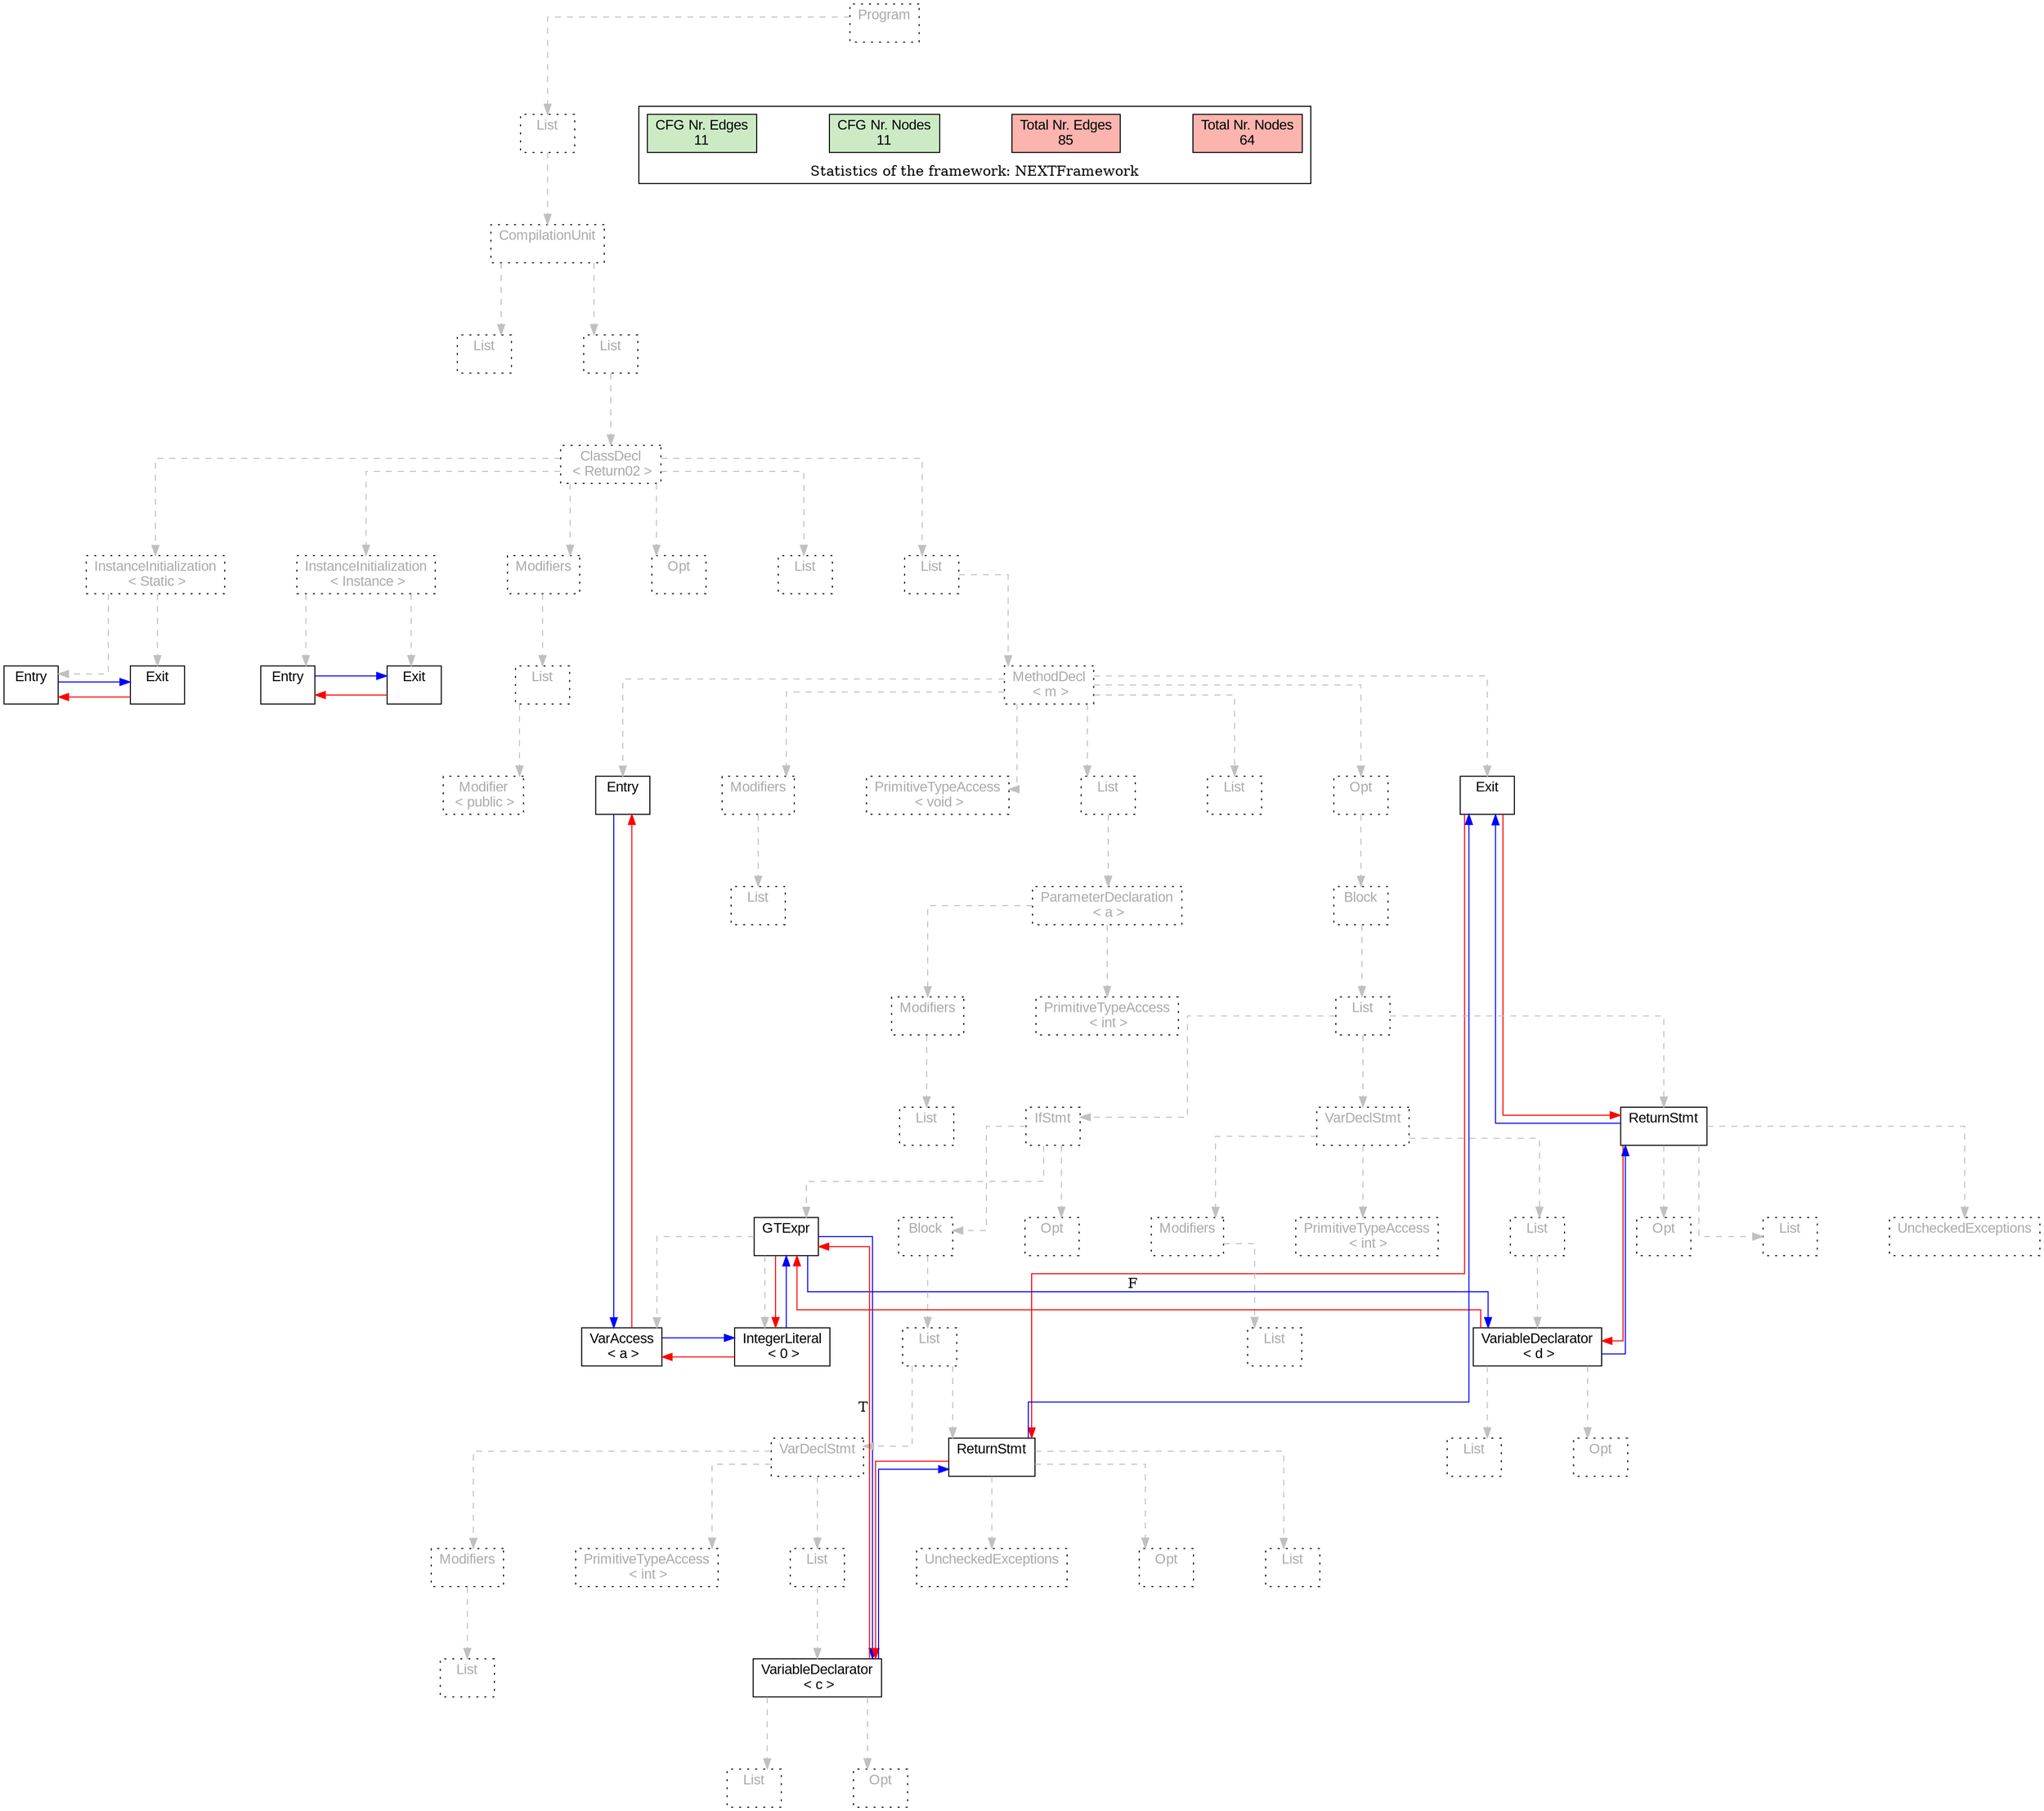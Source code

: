 digraph G {
graph [splines=ortho, nodesep="1", ranksep="1"]
node [shape=rect, fontname=Arial];
{ rank = same; "Program[0]"}
{ rank = same; "List[1]"}
{ rank = same; "CompilationUnit[2]"}
{ rank = same; "List[3]"; "List[4]"}
{ rank = same; "ClassDecl[5]"}
{ rank = same; "Modifiers[22]"; "Opt[25]"; "List[26]"; "List[27]"; "InstanceInitialization[6]"; "InstanceInitialization[14]"}
{ rank = same; "List[23]"; "MethodDecl[28]"; "Entry[7]"; "Exit[8]"; "Entry[15]"; "Exit[16]"}
{ rank = same; "Modifier[24]"; "Entry[29]"; "Modifiers[30]"; "PrimitiveTypeAccess[32]"; "List[33]"; "List[38]"; "Opt[39]"; "Exit[40]"}
{ rank = same; "List[31]"; "ParameterDeclaration[34]"; "Block[40]"}
{ rank = same; "Modifiers[35]"; "PrimitiveTypeAccess[37]"; "List[41]"}
{ rank = same; "List[36]"; "IfStmt[42]"; "VarDeclStmt[60]"; "ReturnStmt[68]"}
{ rank = same; "GTExpr[43]"; "Block[46]"; "Opt[59]"; "Modifiers[61]"; "PrimitiveTypeAccess[63]"; "List[64]"; "Opt[69]"; "List[70]"; "UncheckedExceptions[69]"}
{ rank = same; "VarAccess[44]"; "IntegerLiteral[45]"; "List[47]"; "List[62]"; "VariableDeclarator[65]"}
{ rank = same; "VarDeclStmt[48]"; "ReturnStmt[56]"; "List[66]"; "Opt[67]"}
{ rank = same; "Modifiers[49]"; "PrimitiveTypeAccess[51]"; "List[52]"; "Opt[57]"; "List[58]"; "UncheckedExceptions[57]"}
{ rank = same; "List[50]"; "VariableDeclarator[53]"}
{ rank = same; "List[54]"; "Opt[55]"}
"Program[0]" [label="Program\n ", style= dotted   fillcolor="#eeeeee" fontcolor="#aaaaaa"  ]
"List[1]" [label="List\n ", style= dotted   fillcolor="#eeeeee" fontcolor="#aaaaaa"  ]
"CompilationUnit[2]" [label="CompilationUnit\n ", style= dotted   fillcolor="#eeeeee" fontcolor="#aaaaaa"  ]
"List[3]" [label="List\n ", style= dotted   fillcolor="#eeeeee" fontcolor="#aaaaaa"  ]
"List[4]" [label="List\n ", style= dotted   fillcolor="#eeeeee" fontcolor="#aaaaaa"  ]
"ClassDecl[5]" [label="ClassDecl\n < Return02 >", style= dotted   fillcolor="#eeeeee" fontcolor="#aaaaaa"  ]
"Modifiers[22]" [label="Modifiers\n ", style= dotted   fillcolor="#eeeeee" fontcolor="#aaaaaa"  ]
"List[23]" [label="List\n ", style= dotted   fillcolor="#eeeeee" fontcolor="#aaaaaa"  ]
"Modifier[24]" [label="Modifier\n < public >", style= dotted   fillcolor="#eeeeee" fontcolor="#aaaaaa"  ]
"Opt[25]" [label="Opt\n ", style= dotted   fillcolor="#eeeeee" fontcolor="#aaaaaa"  ]
"List[26]" [label="List\n ", style= dotted   fillcolor="#eeeeee" fontcolor="#aaaaaa"  ]
"List[27]" [label="List\n ", style= dotted   fillcolor="#eeeeee" fontcolor="#aaaaaa"  ]
"MethodDecl[28]" [label="MethodDecl\n < m >", style= dotted   fillcolor="#eeeeee" fontcolor="#aaaaaa"  ]
"Entry[29]" [label="Entry\n ", fillcolor=white   style=filled  ]
"Modifiers[30]" [label="Modifiers\n ", style= dotted   fillcolor="#eeeeee" fontcolor="#aaaaaa"  ]
"List[31]" [label="List\n ", style= dotted   fillcolor="#eeeeee" fontcolor="#aaaaaa"  ]
"PrimitiveTypeAccess[32]" [label="PrimitiveTypeAccess\n < void >", style= dotted   fillcolor="#eeeeee" fontcolor="#aaaaaa"  ]
"List[33]" [label="List\n ", style= dotted   fillcolor="#eeeeee" fontcolor="#aaaaaa"  ]
"ParameterDeclaration[34]" [label="ParameterDeclaration\n < a >", style= dotted   fillcolor="#eeeeee" fontcolor="#aaaaaa"  ]
"Modifiers[35]" [label="Modifiers\n ", style= dotted   fillcolor="#eeeeee" fontcolor="#aaaaaa"  ]
"List[36]" [label="List\n ", style= dotted   fillcolor="#eeeeee" fontcolor="#aaaaaa"  ]
"PrimitiveTypeAccess[37]" [label="PrimitiveTypeAccess\n < int >", style= dotted   fillcolor="#eeeeee" fontcolor="#aaaaaa"  ]
"List[38]" [label="List\n ", style= dotted   fillcolor="#eeeeee" fontcolor="#aaaaaa"  ]
"Opt[39]" [label="Opt\n ", style= dotted   fillcolor="#eeeeee" fontcolor="#aaaaaa"  ]
"Block[40]" [label="Block\n ", style= dotted   fillcolor="#eeeeee" fontcolor="#aaaaaa"  ]
"List[41]" [label="List\n ", style= dotted   fillcolor="#eeeeee" fontcolor="#aaaaaa"  ]
"IfStmt[42]" [label="IfStmt\n ", style= dotted   fillcolor="#eeeeee" fontcolor="#aaaaaa"  ]
"GTExpr[43]" [label="GTExpr\n ", fillcolor=white   style=filled  ]
"VarAccess[44]" [label="VarAccess\n < a >", fillcolor=white   style=filled  ]
"IntegerLiteral[45]" [label="IntegerLiteral\n < 0 >", fillcolor=white   style=filled  ]
"Block[46]" [label="Block\n ", style= dotted   fillcolor="#eeeeee" fontcolor="#aaaaaa"  ]
"List[47]" [label="List\n ", style= dotted   fillcolor="#eeeeee" fontcolor="#aaaaaa"  ]
"VarDeclStmt[48]" [label="VarDeclStmt\n ", style= dotted   fillcolor="#eeeeee" fontcolor="#aaaaaa"  ]
"Modifiers[49]" [label="Modifiers\n ", style= dotted   fillcolor="#eeeeee" fontcolor="#aaaaaa"  ]
"List[50]" [label="List\n ", style= dotted   fillcolor="#eeeeee" fontcolor="#aaaaaa"  ]
"PrimitiveTypeAccess[51]" [label="PrimitiveTypeAccess\n < int >", style= dotted   fillcolor="#eeeeee" fontcolor="#aaaaaa"  ]
"List[52]" [label="List\n ", style= dotted   fillcolor="#eeeeee" fontcolor="#aaaaaa"  ]
"VariableDeclarator[53]" [label="VariableDeclarator\n < c >", fillcolor=white   style=filled  ]
"List[54]" [label="List\n ", style= dotted   fillcolor="#eeeeee" fontcolor="#aaaaaa"  ]
"Opt[55]" [label="Opt\n ", style= dotted   fillcolor="#eeeeee" fontcolor="#aaaaaa"  ]
"ReturnStmt[56]" [label="ReturnStmt\n ", fillcolor=white   style=filled  ]
"Opt[57]" [label="Opt\n ", style= dotted   fillcolor="#eeeeee" fontcolor="#aaaaaa"  ]
"List[58]" [label="List\n ", style= dotted   fillcolor="#eeeeee" fontcolor="#aaaaaa"  ]
"UncheckedExceptions[57]" [label="UncheckedExceptions\n ", style= dotted   fillcolor="#eeeeee" fontcolor="#aaaaaa"  ]
"Opt[59]" [label="Opt\n ", style= dotted   fillcolor="#eeeeee" fontcolor="#aaaaaa"  ]
"VarDeclStmt[60]" [label="VarDeclStmt\n ", style= dotted   fillcolor="#eeeeee" fontcolor="#aaaaaa"  ]
"Modifiers[61]" [label="Modifiers\n ", style= dotted   fillcolor="#eeeeee" fontcolor="#aaaaaa"  ]
"List[62]" [label="List\n ", style= dotted   fillcolor="#eeeeee" fontcolor="#aaaaaa"  ]
"PrimitiveTypeAccess[63]" [label="PrimitiveTypeAccess\n < int >", style= dotted   fillcolor="#eeeeee" fontcolor="#aaaaaa"  ]
"List[64]" [label="List\n ", style= dotted   fillcolor="#eeeeee" fontcolor="#aaaaaa"  ]
"VariableDeclarator[65]" [label="VariableDeclarator\n < d >", fillcolor=white   style=filled  ]
"List[66]" [label="List\n ", style= dotted   fillcolor="#eeeeee" fontcolor="#aaaaaa"  ]
"Opt[67]" [label="Opt\n ", style= dotted   fillcolor="#eeeeee" fontcolor="#aaaaaa"  ]
"ReturnStmt[68]" [label="ReturnStmt\n ", fillcolor=white   style=filled  ]
"Opt[69]" [label="Opt\n ", style= dotted   fillcolor="#eeeeee" fontcolor="#aaaaaa"  ]
"List[70]" [label="List\n ", style= dotted   fillcolor="#eeeeee" fontcolor="#aaaaaa"  ]
"UncheckedExceptions[69]" [label="UncheckedExceptions\n ", style= dotted   fillcolor="#eeeeee" fontcolor="#aaaaaa"  ]
"Exit[40]" [label="Exit\n ", fillcolor=white   style=filled  ]
"InstanceInitialization[6]" [label="InstanceInitialization\n < Instance >", style= dotted   fillcolor="#eeeeee" fontcolor="#aaaaaa"  ]
"Entry[7]" [label="Entry\n ", fillcolor=white   style=filled  ]
"Exit[8]" [label="Exit\n ", fillcolor=white   style=filled  ]
"InstanceInitialization[14]" [label="InstanceInitialization\n < Static >", style= dotted   fillcolor="#eeeeee" fontcolor="#aaaaaa"  ]
"Entry[15]" [label="Entry\n ", fillcolor=white   style=filled  ]
"Exit[16]" [label="Exit\n ", fillcolor=white   style=filled  ]
"CompilationUnit[2]" -> "List[3]" [style=dashed, color=gray]
"List[23]" -> "Modifier[24]" [style=dashed, color=gray]
"Modifiers[22]" -> "List[23]" [style=dashed, color=gray]
"ClassDecl[5]" -> "Modifiers[22]" [style=dashed, color=gray]
"ClassDecl[5]" -> "Opt[25]" [style=dashed, color=gray]
"ClassDecl[5]" -> "List[26]" [style=dashed, color=gray]
"MethodDecl[28]" -> "Entry[29]" [style=dashed, color=gray]
"Modifiers[30]" -> "List[31]" [style=dashed, color=gray]
"MethodDecl[28]" -> "Modifiers[30]" [style=dashed, color=gray]
"MethodDecl[28]" -> "PrimitiveTypeAccess[32]" [style=dashed, color=gray]
"Modifiers[35]" -> "List[36]" [style=dashed, color=gray]
"ParameterDeclaration[34]" -> "Modifiers[35]" [style=dashed, color=gray]
"ParameterDeclaration[34]" -> "PrimitiveTypeAccess[37]" [style=dashed, color=gray]
"List[33]" -> "ParameterDeclaration[34]" [style=dashed, color=gray]
"MethodDecl[28]" -> "List[33]" [style=dashed, color=gray]
"MethodDecl[28]" -> "List[38]" [style=dashed, color=gray]
"GTExpr[43]" -> "VarAccess[44]" [style=dashed, color=gray]
"GTExpr[43]" -> "IntegerLiteral[45]" [style=dashed, color=gray]
"IfStmt[42]" -> "GTExpr[43]" [style=dashed, color=gray]
"Modifiers[49]" -> "List[50]" [style=dashed, color=gray]
"VarDeclStmt[48]" -> "Modifiers[49]" [style=dashed, color=gray]
"VarDeclStmt[48]" -> "PrimitiveTypeAccess[51]" [style=dashed, color=gray]
"VariableDeclarator[53]" -> "List[54]" [style=dashed, color=gray]
"VariableDeclarator[53]" -> "Opt[55]" [style=dashed, color=gray]
"List[52]" -> "VariableDeclarator[53]" [style=dashed, color=gray]
"VarDeclStmt[48]" -> "List[52]" [style=dashed, color=gray]
"List[47]" -> "VarDeclStmt[48]" [style=dashed, color=gray]
"ReturnStmt[56]" -> "Opt[57]" [style=dashed, color=gray]
"ReturnStmt[56]" -> "List[58]" [style=dashed, color=gray]
"ReturnStmt[56]" -> "UncheckedExceptions[57]" [style=dashed, color=gray]
"List[47]" -> "ReturnStmt[56]" [style=dashed, color=gray]
"Block[46]" -> "List[47]" [style=dashed, color=gray]
"IfStmt[42]" -> "Block[46]" [style=dashed, color=gray]
"IfStmt[42]" -> "Opt[59]" [style=dashed, color=gray]
"List[41]" -> "IfStmt[42]" [style=dashed, color=gray]
"Modifiers[61]" -> "List[62]" [style=dashed, color=gray]
"VarDeclStmt[60]" -> "Modifiers[61]" [style=dashed, color=gray]
"VarDeclStmt[60]" -> "PrimitiveTypeAccess[63]" [style=dashed, color=gray]
"VariableDeclarator[65]" -> "List[66]" [style=dashed, color=gray]
"VariableDeclarator[65]" -> "Opt[67]" [style=dashed, color=gray]
"List[64]" -> "VariableDeclarator[65]" [style=dashed, color=gray]
"VarDeclStmt[60]" -> "List[64]" [style=dashed, color=gray]
"List[41]" -> "VarDeclStmt[60]" [style=dashed, color=gray]
"ReturnStmt[68]" -> "Opt[69]" [style=dashed, color=gray]
"ReturnStmt[68]" -> "List[70]" [style=dashed, color=gray]
"ReturnStmt[68]" -> "UncheckedExceptions[69]" [style=dashed, color=gray]
"List[41]" -> "ReturnStmt[68]" [style=dashed, color=gray]
"Block[40]" -> "List[41]" [style=dashed, color=gray]
"Opt[39]" -> "Block[40]" [style=dashed, color=gray]
"MethodDecl[28]" -> "Opt[39]" [style=dashed, color=gray]
"MethodDecl[28]" -> "Exit[40]" [style=dashed, color=gray]
"List[27]" -> "MethodDecl[28]" [style=dashed, color=gray]
"ClassDecl[5]" -> "List[27]" [style=dashed, color=gray]
"InstanceInitialization[6]" -> "Entry[7]" [style=dashed, color=gray]
"InstanceInitialization[6]" -> "Exit[8]" [style=dashed, color=gray]
"InstanceInitialization[14]" -> "Entry[15]" [style=dashed, color=gray]
"InstanceInitialization[14]" -> "Exit[16]" [style=dashed, color=gray]
"ClassDecl[5]" -> "InstanceInitialization[6]" [style=dashed, color=gray]
"ClassDecl[5]" -> "InstanceInitialization[14]" [style=dashed, color=gray]
"List[4]" -> "ClassDecl[5]" [style=dashed, color=gray]
"CompilationUnit[2]" -> "List[4]" [style=dashed, color=gray]
"List[1]" -> "CompilationUnit[2]" [style=dashed, color=gray]
"Program[0]" -> "List[1]" [style=dashed, color=gray]
"Exit[16]" -> "Entry[15]" [color=red, constraint=false]
"Entry[15]" -> "Exit[16]" [color=blue, constraint=false, xlabel=" "] 
"Exit[8]" -> "Entry[7]" [color=red, constraint=false]
"Entry[7]" -> "Exit[8]" [color=blue, constraint=false, xlabel=" "] 
"Exit[40]" -> "ReturnStmt[56]" [color=red, constraint=false]
"Exit[40]" -> "ReturnStmt[68]" [color=red, constraint=false]
"ReturnStmt[56]" -> "Exit[40]" [color=blue, constraint=false, xlabel=" "] 
"ReturnStmt[56]" -> "VariableDeclarator[53]" [color=red, constraint=false]
"VariableDeclarator[53]" -> "ReturnStmt[56]" [color=blue, constraint=false, xlabel=" "] 
"VariableDeclarator[53]" -> "GTExpr[43]" [color=red, constraint=false]
"ReturnStmt[68]" -> "Exit[40]" [color=blue, constraint=false, xlabel=" "] 
"ReturnStmt[68]" -> "VariableDeclarator[65]" [color=red, constraint=false]
"VariableDeclarator[65]" -> "ReturnStmt[68]" [color=blue, constraint=false, xlabel=" "] 
"VariableDeclarator[65]" -> "GTExpr[43]" [color=red, constraint=false]
"GTExpr[43]" -> "VariableDeclarator[53]" [color=blue, constraint=false, xlabel="T "] 
"GTExpr[43]" -> "VariableDeclarator[65]" [color=blue, constraint=false, xlabel="F "] 
"GTExpr[43]" -> "IntegerLiteral[45]" [color=red, constraint=false]
"IntegerLiteral[45]" -> "GTExpr[43]" [color=blue, constraint=false, xlabel=" "] 
"IntegerLiteral[45]" -> "VarAccess[44]" [color=red, constraint=false]
"VarAccess[44]" -> "IntegerLiteral[45]" [color=blue, constraint=false, xlabel=" "] 
"VarAccess[44]" -> "Entry[29]" [color=red, constraint=false]
"Entry[29]" -> "VarAccess[44]" [color=blue, constraint=false, xlabel=" "] 
"List[3]" -> "List[4]" [style=invis]
"InstanceInitialization[14]" -> "InstanceInitialization[6]" -> "Modifiers[22]" -> "Opt[25]" -> "List[26]" -> "List[27]" [style=invis]
"Entry[29]" -> "Modifiers[30]" -> "PrimitiveTypeAccess[32]" -> "List[33]" -> "List[38]" -> "Opt[39]" -> "Exit[40]" [style=invis]
"Modifiers[35]" -> "PrimitiveTypeAccess[37]" [style=invis]
"IfStmt[42]" -> "VarDeclStmt[60]" -> "ReturnStmt[68]" [style=invis]
"GTExpr[43]" -> "Block[46]" -> "Opt[59]" [style=invis]
"VarAccess[44]" -> "IntegerLiteral[45]" [style=invis]
"VarDeclStmt[48]" -> "ReturnStmt[56]" [style=invis]
"Modifiers[49]" -> "PrimitiveTypeAccess[51]" -> "List[52]" [style=invis]
"List[54]" -> "Opt[55]" [style=invis]
"Modifiers[61]" -> "PrimitiveTypeAccess[63]" -> "List[64]" [style=invis]
"List[66]" -> "Opt[67]" [style=invis]
"Entry[7]" -> "Exit[8]" [style=invis]
"Entry[15]" -> "Exit[16]" [style=invis]

subgraph cluster_legend {
{node [style=filled, fillcolor=1, colorscheme="pastel13"]
Nodes [label="Total Nr. Nodes
64", fillcolor=1]
Edges [label="Total Nr. Edges
85", fillcolor=1]
NodesCFG [label="CFG Nr. Nodes
11", fillcolor=3]
EdgesCFG [label="CFG Nr. Edges
11", fillcolor=3]
Nodes-> "Program[0]" -> NodesCFG  [style="invis"]
Edges -> "Program[0]" ->EdgesCFG [style="invis"]}
label = "Statistics of the framework: NEXTFramework"
style="solid"
ranksep=0.05
nodesep=0.01
labelloc = b
len=2
}}